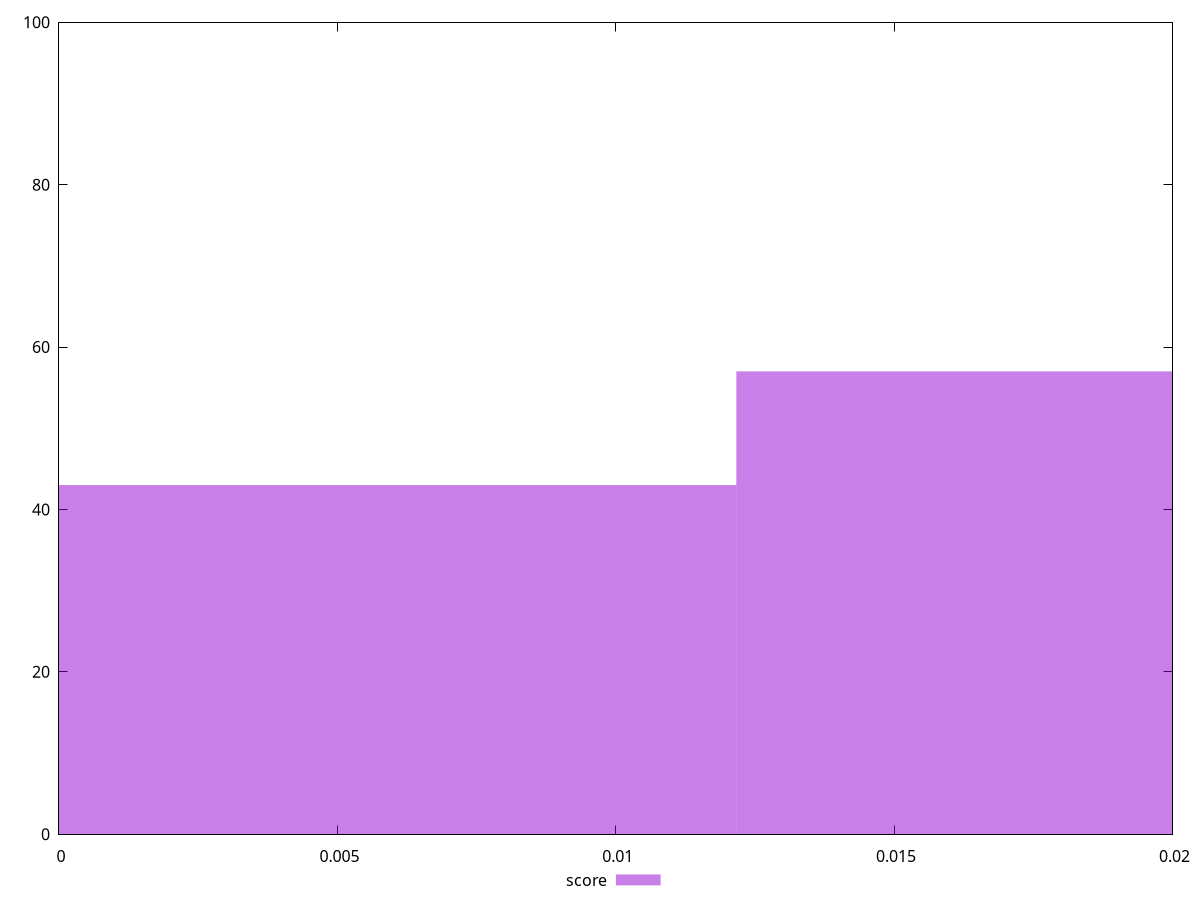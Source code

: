 reset

$score <<EOF
0.024331863920220225 57
0 43
EOF

set key outside below
set boxwidth 0.024331863920220225
set xrange [0:0.02]
set yrange [0:100]
set trange [0:100]
set style fill transparent solid 0.5 noborder
set terminal svg size 640, 490 enhanced background rgb 'white'
set output "report_00026_2021-02-22T21:38:55.199Z/cumulative-layout-shift/samples/pages/score/histogram.svg"

plot $score title "score" with boxes

reset

